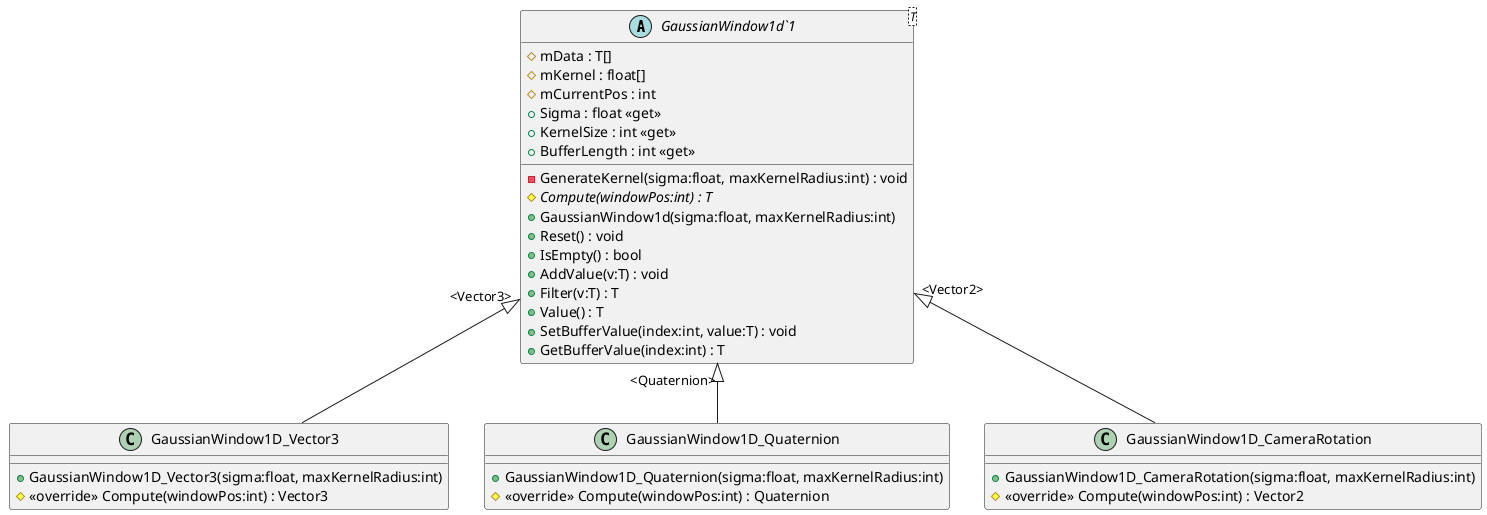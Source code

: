 @startuml
abstract class "GaussianWindow1d`1"<T> {
    # mData : T[]
    # mKernel : float[]
    # mCurrentPos : int
    + Sigma : float <<get>>
    + KernelSize : int <<get>>
    - GenerateKernel(sigma:float, maxKernelRadius:int) : void
    # {abstract} Compute(windowPos:int) : T
    + GaussianWindow1d(sigma:float, maxKernelRadius:int)
    + Reset() : void
    + IsEmpty() : bool
    + AddValue(v:T) : void
    + Filter(v:T) : T
    + Value() : T
    + BufferLength : int <<get>>
    + SetBufferValue(index:int, value:T) : void
    + GetBufferValue(index:int) : T
}
class GaussianWindow1D_Vector3 {
    + GaussianWindow1D_Vector3(sigma:float, maxKernelRadius:int)
    # <<override>> Compute(windowPos:int) : Vector3
}
class GaussianWindow1D_Quaternion {
    + GaussianWindow1D_Quaternion(sigma:float, maxKernelRadius:int)
    # <<override>> Compute(windowPos:int) : Quaternion
}
class GaussianWindow1D_CameraRotation {
    + GaussianWindow1D_CameraRotation(sigma:float, maxKernelRadius:int)
    # <<override>> Compute(windowPos:int) : Vector2
}
"GaussianWindow1d`1" "<Vector3>" <|-- GaussianWindow1D_Vector3
"GaussianWindow1d`1" "<Quaternion>" <|-- GaussianWindow1D_Quaternion
"GaussianWindow1d`1" "<Vector2>" <|-- GaussianWindow1D_CameraRotation
@enduml
